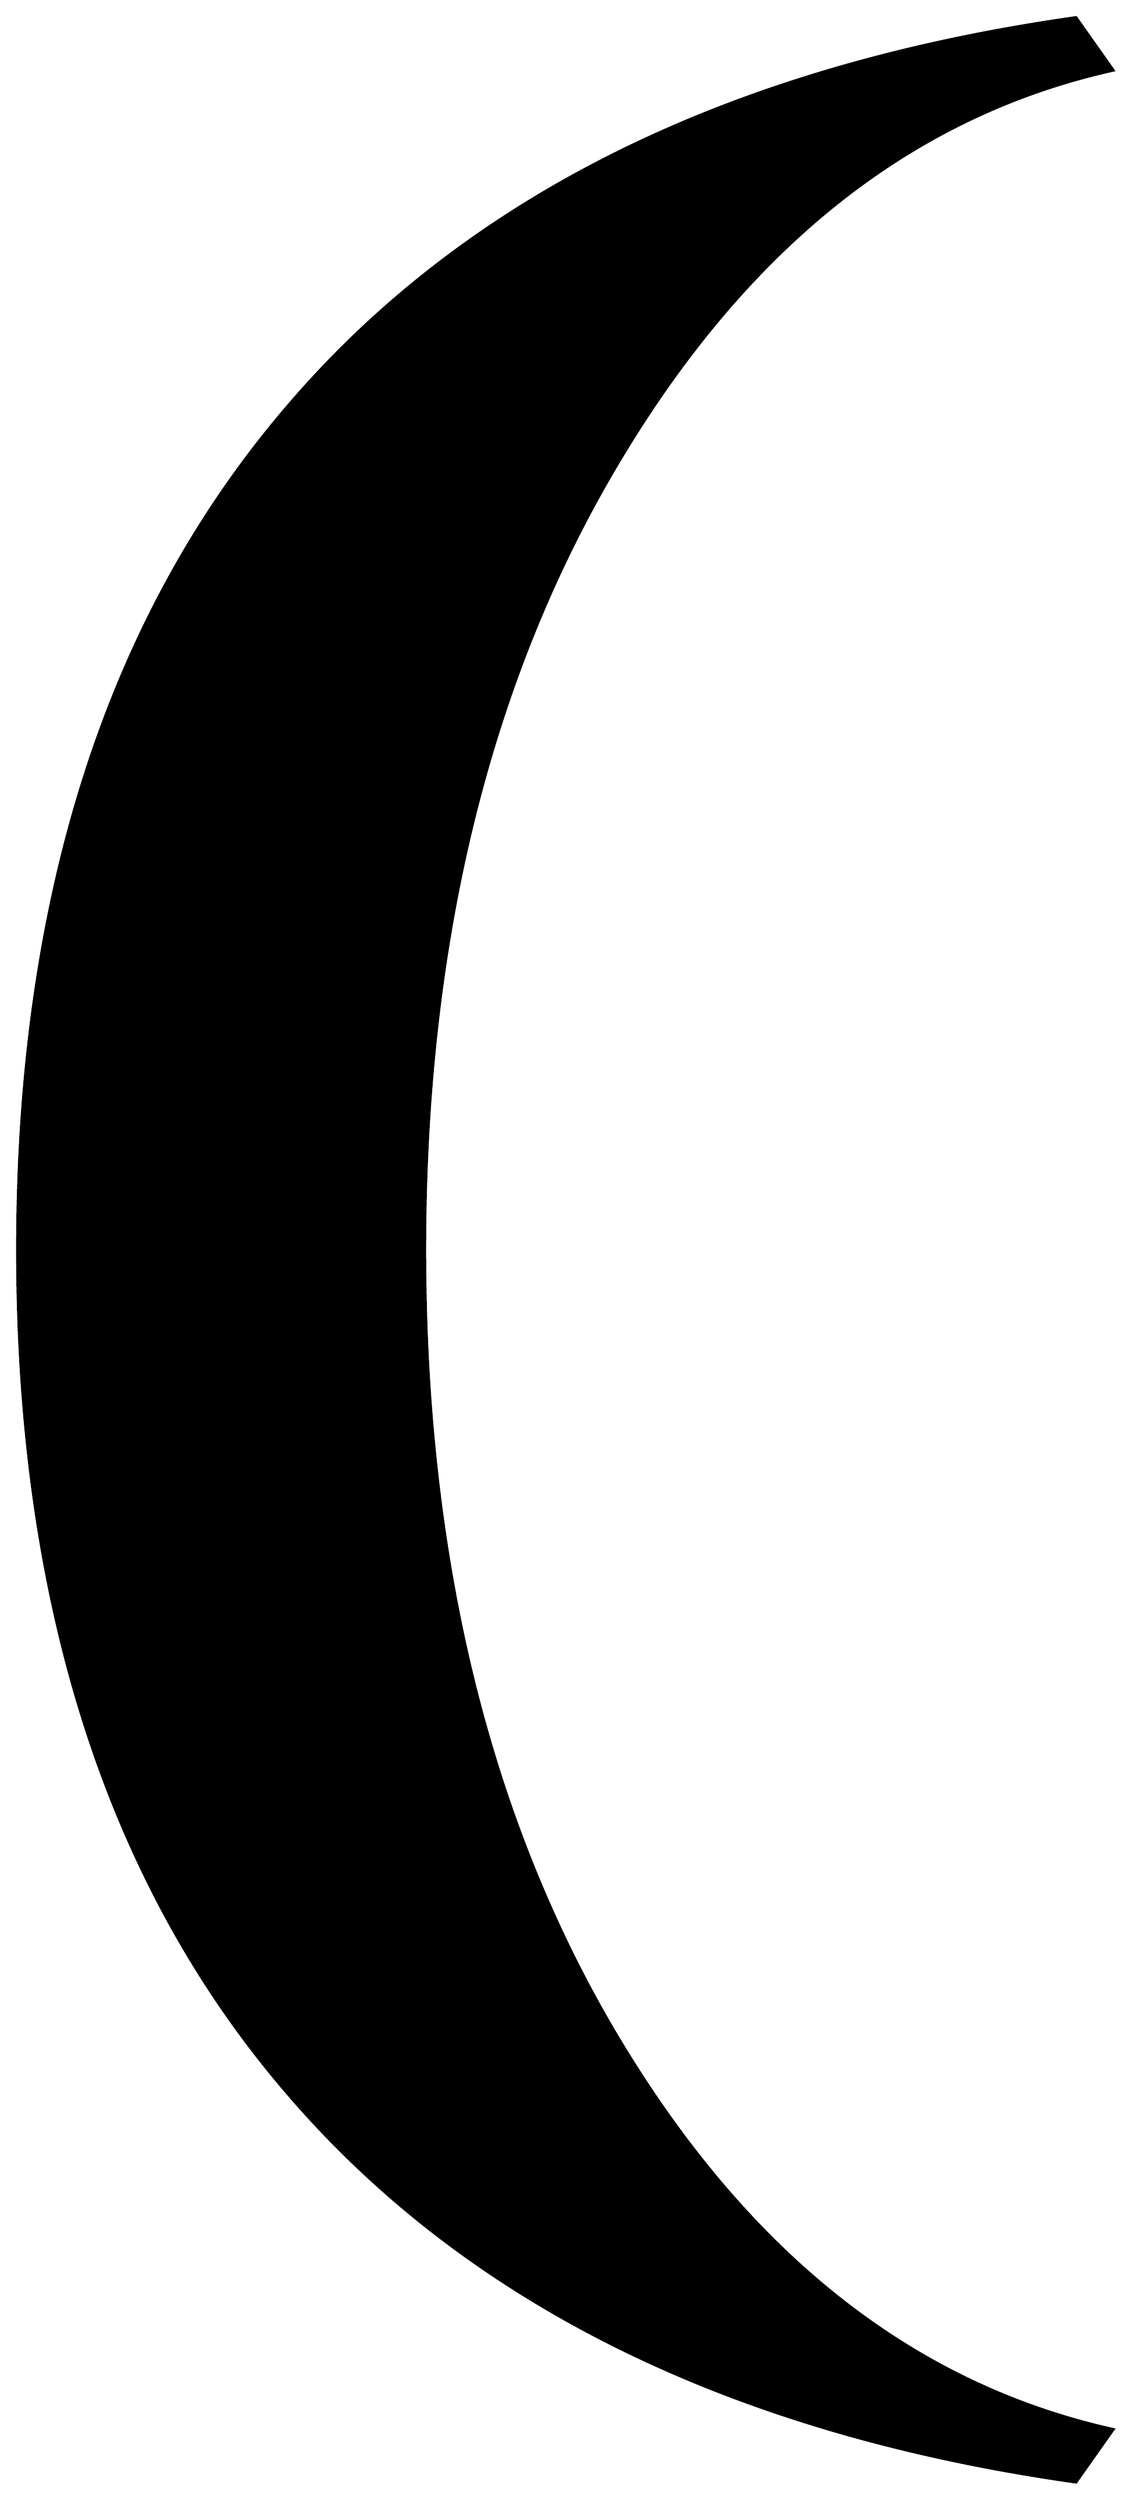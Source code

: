 


\begin{tikzpicture}[y=0.80pt, x=0.80pt, yscale=-1.0, xscale=1.0, inner sep=0pt, outer sep=0pt]
\begin{scope}[shift={(100.0,1706.0)},nonzero rule]
  \path[draw=.,fill=.,line width=1.600pt] (899.0,332.0) --
    (870.0,373.0) .. controls (601.333,335.0) and (397.0,234.0) ..
    (257.0,70.0) .. controls (118.333,-92.0) and (49.0,-309.333) ..
    (49.0,-582.0) .. controls (49.0,-854.667) and (118.667,-1072.333)
    .. (258.0,-1235.0) .. controls (397.333,-1398.333) and
    (601.333,-1499.0) .. (870.0,-1537.0) -- (899.0,-1496.0) ..
    controls (743.0,-1461.333) and (615.0,-1360.0) ..
    (515.0,-1192.0) .. controls (415.0,-1024.667) and
    (365.0,-821.333) .. (365.0,-582.0) .. controls (365.0,-342.667)
    and (414.667,-139.667) .. (514.0,27.0) .. controls (614.667,195.667)
    and (743.0,297.333) .. (899.0,332.0) -- cycle;
\end{scope}

\end{tikzpicture}

